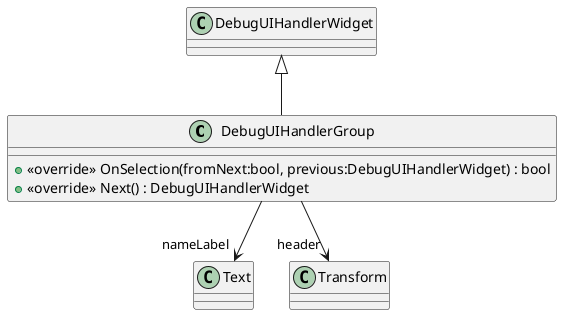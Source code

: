 @startuml
class DebugUIHandlerGroup {
    + <<override>> OnSelection(fromNext:bool, previous:DebugUIHandlerWidget) : bool
    + <<override>> Next() : DebugUIHandlerWidget
}
DebugUIHandlerWidget <|-- DebugUIHandlerGroup
DebugUIHandlerGroup --> "nameLabel" Text
DebugUIHandlerGroup --> "header" Transform
@enduml
